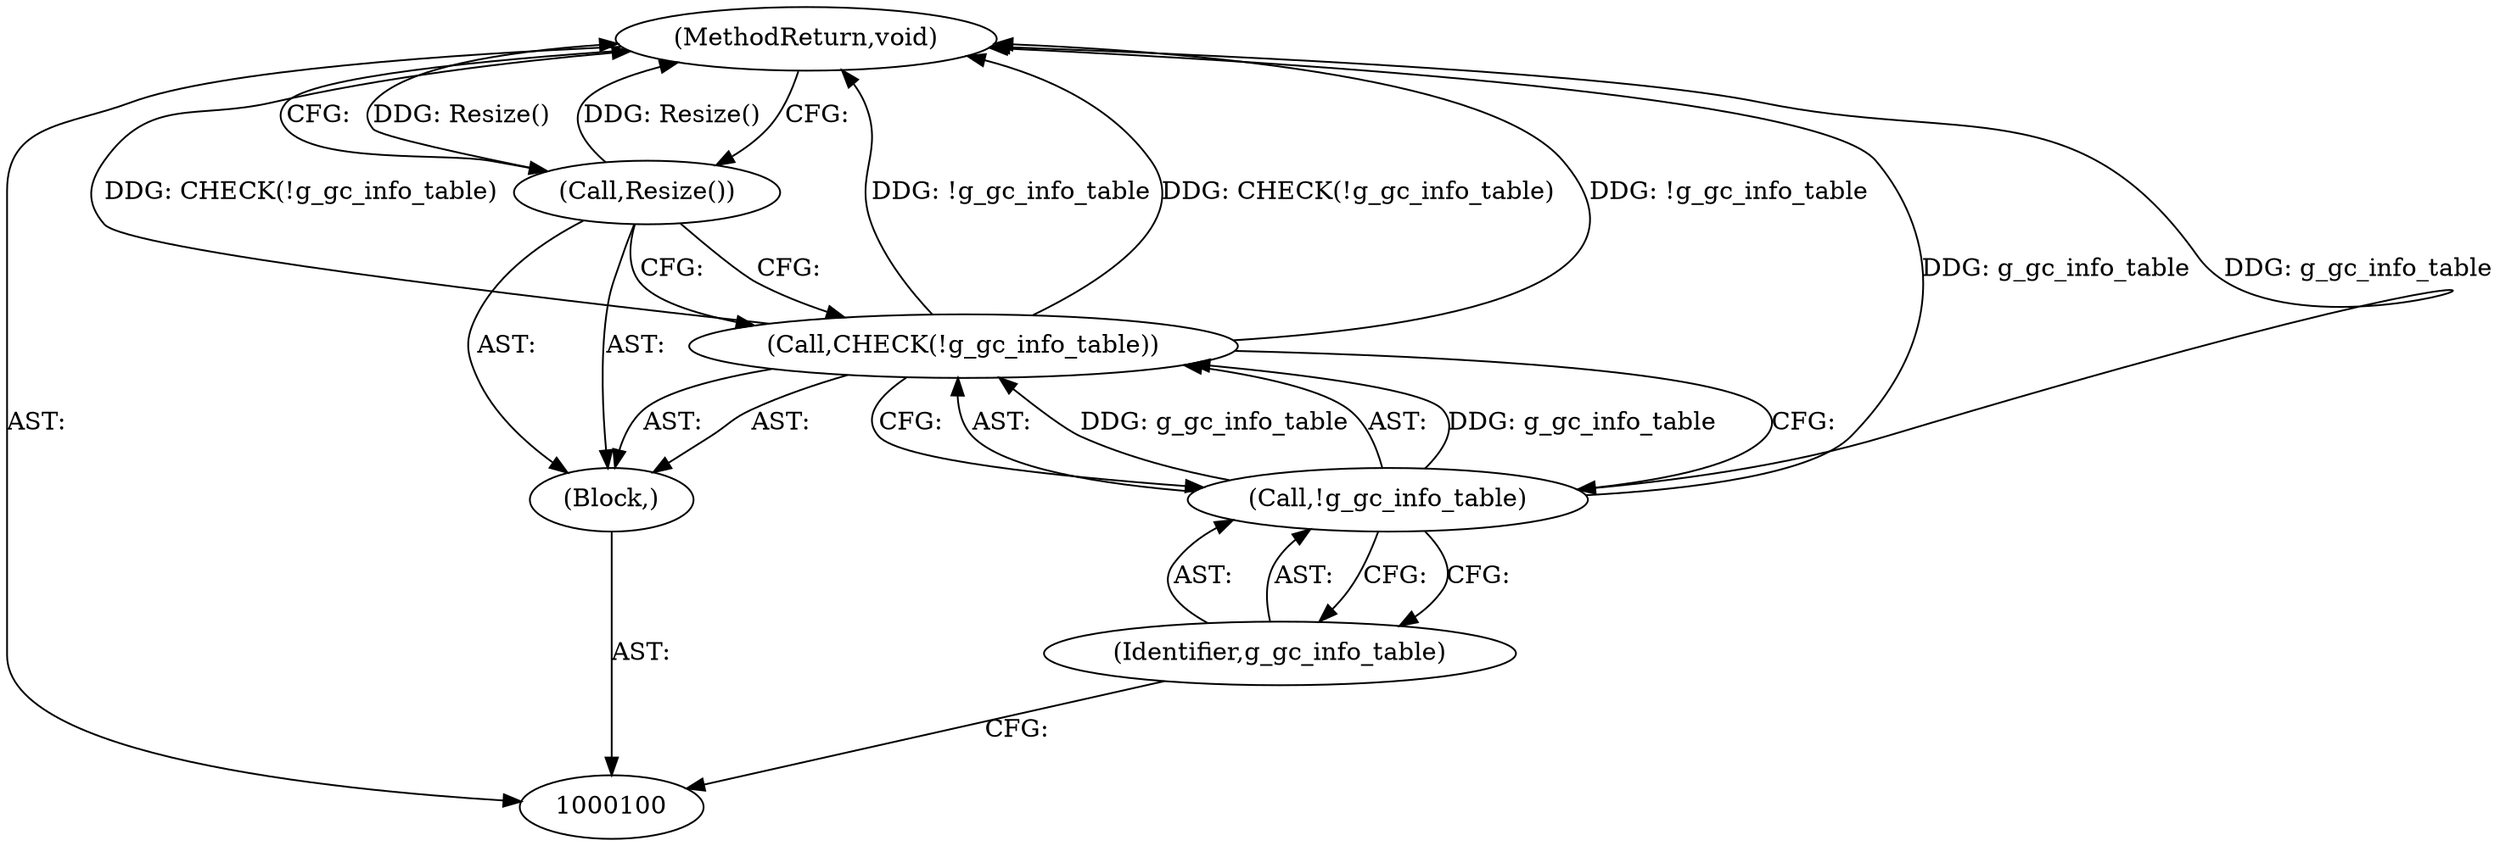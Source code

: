 digraph "1_Chrome_20b65d00ca3d8696430e22efad7485366f8c3a21_0" {
"1000106" [label="(MethodReturn,void)"];
"1000101" [label="(Block,)"];
"1000102" [label="(Call,CHECK(!g_gc_info_table))"];
"1000103" [label="(Call,!g_gc_info_table)"];
"1000104" [label="(Identifier,g_gc_info_table)"];
"1000105" [label="(Call,Resize())"];
"1000106" -> "1000100"  [label="AST: "];
"1000106" -> "1000105"  [label="CFG: "];
"1000105" -> "1000106"  [label="DDG: Resize()"];
"1000102" -> "1000106"  [label="DDG: CHECK(!g_gc_info_table)"];
"1000102" -> "1000106"  [label="DDG: !g_gc_info_table"];
"1000103" -> "1000106"  [label="DDG: g_gc_info_table"];
"1000101" -> "1000100"  [label="AST: "];
"1000102" -> "1000101"  [label="AST: "];
"1000105" -> "1000101"  [label="AST: "];
"1000102" -> "1000101"  [label="AST: "];
"1000102" -> "1000103"  [label="CFG: "];
"1000103" -> "1000102"  [label="AST: "];
"1000105" -> "1000102"  [label="CFG: "];
"1000102" -> "1000106"  [label="DDG: CHECK(!g_gc_info_table)"];
"1000102" -> "1000106"  [label="DDG: !g_gc_info_table"];
"1000103" -> "1000102"  [label="DDG: g_gc_info_table"];
"1000103" -> "1000102"  [label="AST: "];
"1000103" -> "1000104"  [label="CFG: "];
"1000104" -> "1000103"  [label="AST: "];
"1000102" -> "1000103"  [label="CFG: "];
"1000103" -> "1000106"  [label="DDG: g_gc_info_table"];
"1000103" -> "1000102"  [label="DDG: g_gc_info_table"];
"1000104" -> "1000103"  [label="AST: "];
"1000104" -> "1000100"  [label="CFG: "];
"1000103" -> "1000104"  [label="CFG: "];
"1000105" -> "1000101"  [label="AST: "];
"1000105" -> "1000102"  [label="CFG: "];
"1000106" -> "1000105"  [label="CFG: "];
"1000105" -> "1000106"  [label="DDG: Resize()"];
}
